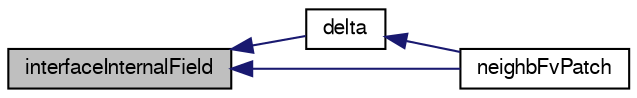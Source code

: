digraph "interfaceInternalField"
{
  bgcolor="transparent";
  edge [fontname="FreeSans",fontsize="10",labelfontname="FreeSans",labelfontsize="10"];
  node [fontname="FreeSans",fontsize="10",shape=record];
  rankdir="LR";
  Node334 [label="interfaceInternalField",height=0.2,width=0.4,color="black", fillcolor="grey75", style="filled", fontcolor="black"];
  Node334 -> Node335 [dir="back",color="midnightblue",fontsize="10",style="solid",fontname="FreeSans"];
  Node335 [label="delta",height=0.2,width=0.4,color="black",URL="$a22802.html#a8c83ba56d8c5964b15844718d953be71",tooltip="Return delta (P to N) vectors across coupled patch. "];
  Node335 -> Node336 [dir="back",color="midnightblue",fontsize="10",style="solid",fontname="FreeSans"];
  Node336 [label="neighbFvPatch",height=0.2,width=0.4,color="black",URL="$a22802.html#a8333a6458623a5ee635e6d1739c98820"];
  Node334 -> Node336 [dir="back",color="midnightblue",fontsize="10",style="solid",fontname="FreeSans"];
}
